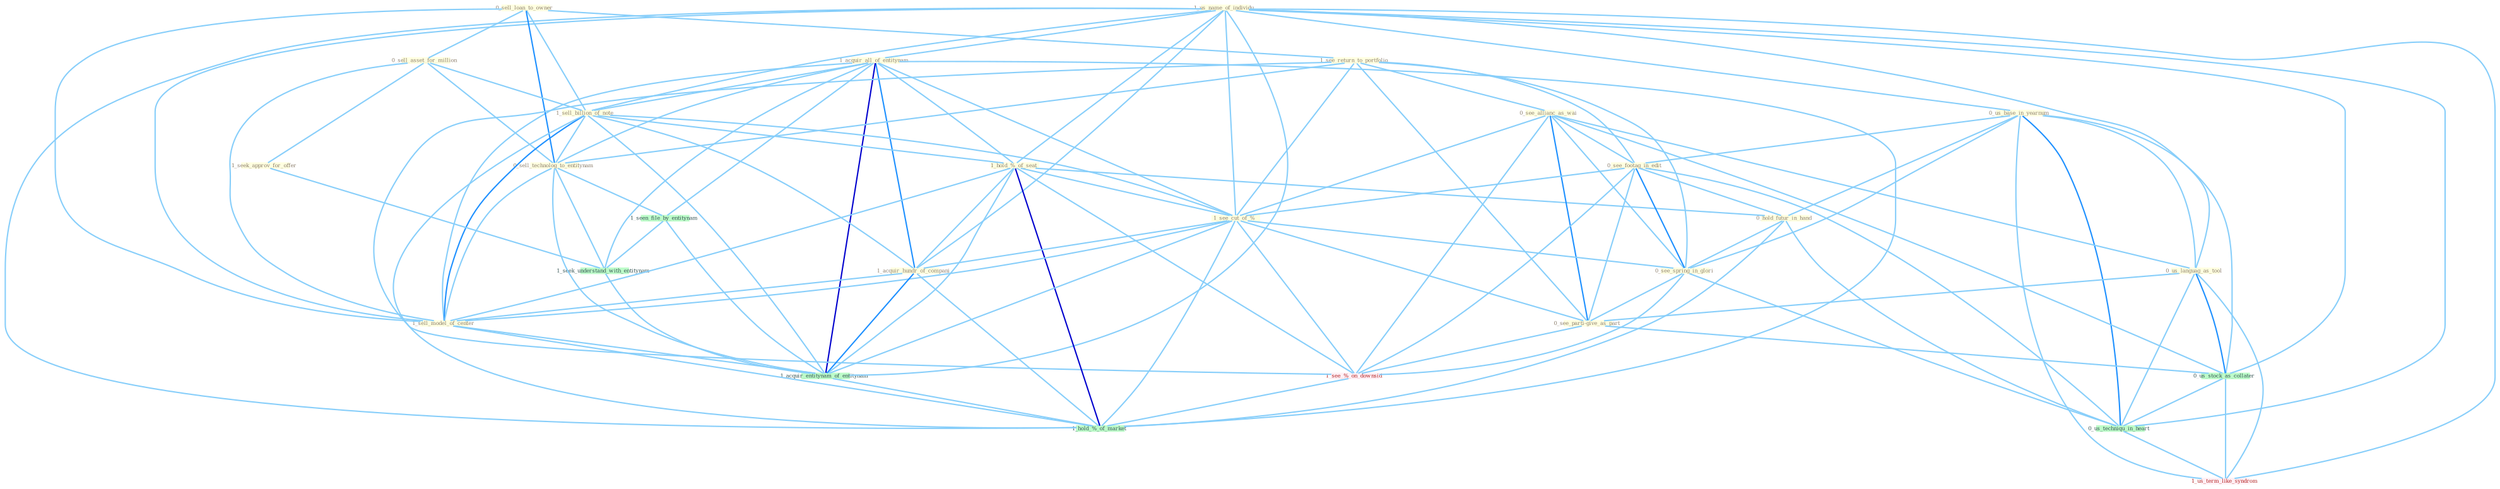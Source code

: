 Graph G{ 
    node
    [shape=polygon,style=filled,width=.5,height=.06,color="#BDFCC9",fixedsize=true,fontsize=4,
    fontcolor="#2f4f4f"];
    {node
    [color="#ffffe0", fontcolor="#8b7d6b"] "1_us_name_of_individu " "1_acquir_all_of_entitynam " "0_sell_loan_to_owner " "0_sell_asset_for_million " "1_sell_billion_of_note " "1_see_return_to_portfolio " "1_seek_approv_for_offer " "0_us_base_in_yearnum " "1_hold_%_of_seat " "0_see_allianc_as_wai " "0_see_footag_in_edit " "1_see_cut_of_% " "0_hold_futur_in_hand " "1_acquir_hundr_of_compani " "0_us_languag_as_tool " "0_see_spring_in_glori " "0_sell_technolog_to_entitynam " "1_sell_model_of_center " "0_see_parti-give_as_part "}
{node [color="#fff0f5", fontcolor="#b22222"] "1_see_%_on_downsid " "1_us_term_like_syndrom "}
edge [color="#B0E2FF"];

	"1_us_name_of_individu " -- "1_acquir_all_of_entitynam " [w="1", color="#87cefa" ];
	"1_us_name_of_individu " -- "1_sell_billion_of_note " [w="1", color="#87cefa" ];
	"1_us_name_of_individu " -- "0_us_base_in_yearnum " [w="1", color="#87cefa" ];
	"1_us_name_of_individu " -- "1_hold_%_of_seat " [w="1", color="#87cefa" ];
	"1_us_name_of_individu " -- "1_see_cut_of_% " [w="1", color="#87cefa" ];
	"1_us_name_of_individu " -- "1_acquir_hundr_of_compani " [w="1", color="#87cefa" ];
	"1_us_name_of_individu " -- "0_us_languag_as_tool " [w="1", color="#87cefa" ];
	"1_us_name_of_individu " -- "1_sell_model_of_center " [w="1", color="#87cefa" ];
	"1_us_name_of_individu " -- "0_us_stock_as_collater " [w="1", color="#87cefa" ];
	"1_us_name_of_individu " -- "1_acquir_entitynam_of_entitynam " [w="1", color="#87cefa" ];
	"1_us_name_of_individu " -- "0_us_techniqu_in_heart " [w="1", color="#87cefa" ];
	"1_us_name_of_individu " -- "1_us_term_like_syndrom " [w="1", color="#87cefa" ];
	"1_us_name_of_individu " -- "1_hold_%_of_market " [w="1", color="#87cefa" ];
	"1_acquir_all_of_entitynam " -- "1_sell_billion_of_note " [w="1", color="#87cefa" ];
	"1_acquir_all_of_entitynam " -- "1_hold_%_of_seat " [w="1", color="#87cefa" ];
	"1_acquir_all_of_entitynam " -- "1_see_cut_of_% " [w="1", color="#87cefa" ];
	"1_acquir_all_of_entitynam " -- "1_acquir_hundr_of_compani " [w="2", color="#1e90ff" , len=0.8];
	"1_acquir_all_of_entitynam " -- "0_sell_technolog_to_entitynam " [w="1", color="#87cefa" ];
	"1_acquir_all_of_entitynam " -- "1_sell_model_of_center " [w="1", color="#87cefa" ];
	"1_acquir_all_of_entitynam " -- "1_seen_file_by_entitynam " [w="1", color="#87cefa" ];
	"1_acquir_all_of_entitynam " -- "1_seek_understand_with_entitynam " [w="1", color="#87cefa" ];
	"1_acquir_all_of_entitynam " -- "1_acquir_entitynam_of_entitynam " [w="3", color="#0000cd" , len=0.6];
	"1_acquir_all_of_entitynam " -- "1_hold_%_of_market " [w="1", color="#87cefa" ];
	"0_sell_loan_to_owner " -- "0_sell_asset_for_million " [w="1", color="#87cefa" ];
	"0_sell_loan_to_owner " -- "1_sell_billion_of_note " [w="1", color="#87cefa" ];
	"0_sell_loan_to_owner " -- "1_see_return_to_portfolio " [w="1", color="#87cefa" ];
	"0_sell_loan_to_owner " -- "0_sell_technolog_to_entitynam " [w="2", color="#1e90ff" , len=0.8];
	"0_sell_loan_to_owner " -- "1_sell_model_of_center " [w="1", color="#87cefa" ];
	"0_sell_asset_for_million " -- "1_sell_billion_of_note " [w="1", color="#87cefa" ];
	"0_sell_asset_for_million " -- "1_seek_approv_for_offer " [w="1", color="#87cefa" ];
	"0_sell_asset_for_million " -- "0_sell_technolog_to_entitynam " [w="1", color="#87cefa" ];
	"0_sell_asset_for_million " -- "1_sell_model_of_center " [w="1", color="#87cefa" ];
	"1_sell_billion_of_note " -- "1_hold_%_of_seat " [w="1", color="#87cefa" ];
	"1_sell_billion_of_note " -- "1_see_cut_of_% " [w="1", color="#87cefa" ];
	"1_sell_billion_of_note " -- "1_acquir_hundr_of_compani " [w="1", color="#87cefa" ];
	"1_sell_billion_of_note " -- "0_sell_technolog_to_entitynam " [w="1", color="#87cefa" ];
	"1_sell_billion_of_note " -- "1_sell_model_of_center " [w="2", color="#1e90ff" , len=0.8];
	"1_sell_billion_of_note " -- "1_acquir_entitynam_of_entitynam " [w="1", color="#87cefa" ];
	"1_sell_billion_of_note " -- "1_hold_%_of_market " [w="1", color="#87cefa" ];
	"1_see_return_to_portfolio " -- "0_see_allianc_as_wai " [w="1", color="#87cefa" ];
	"1_see_return_to_portfolio " -- "0_see_footag_in_edit " [w="1", color="#87cefa" ];
	"1_see_return_to_portfolio " -- "1_see_cut_of_% " [w="1", color="#87cefa" ];
	"1_see_return_to_portfolio " -- "0_see_spring_in_glori " [w="1", color="#87cefa" ];
	"1_see_return_to_portfolio " -- "0_sell_technolog_to_entitynam " [w="1", color="#87cefa" ];
	"1_see_return_to_portfolio " -- "0_see_parti-give_as_part " [w="1", color="#87cefa" ];
	"1_see_return_to_portfolio " -- "1_see_%_on_downsid " [w="1", color="#87cefa" ];
	"1_seek_approv_for_offer " -- "1_seek_understand_with_entitynam " [w="1", color="#87cefa" ];
	"0_us_base_in_yearnum " -- "0_see_footag_in_edit " [w="1", color="#87cefa" ];
	"0_us_base_in_yearnum " -- "0_hold_futur_in_hand " [w="1", color="#87cefa" ];
	"0_us_base_in_yearnum " -- "0_us_languag_as_tool " [w="1", color="#87cefa" ];
	"0_us_base_in_yearnum " -- "0_see_spring_in_glori " [w="1", color="#87cefa" ];
	"0_us_base_in_yearnum " -- "0_us_stock_as_collater " [w="1", color="#87cefa" ];
	"0_us_base_in_yearnum " -- "0_us_techniqu_in_heart " [w="2", color="#1e90ff" , len=0.8];
	"0_us_base_in_yearnum " -- "1_us_term_like_syndrom " [w="1", color="#87cefa" ];
	"1_hold_%_of_seat " -- "1_see_cut_of_% " [w="1", color="#87cefa" ];
	"1_hold_%_of_seat " -- "0_hold_futur_in_hand " [w="1", color="#87cefa" ];
	"1_hold_%_of_seat " -- "1_acquir_hundr_of_compani " [w="1", color="#87cefa" ];
	"1_hold_%_of_seat " -- "1_sell_model_of_center " [w="1", color="#87cefa" ];
	"1_hold_%_of_seat " -- "1_acquir_entitynam_of_entitynam " [w="1", color="#87cefa" ];
	"1_hold_%_of_seat " -- "1_see_%_on_downsid " [w="1", color="#87cefa" ];
	"1_hold_%_of_seat " -- "1_hold_%_of_market " [w="3", color="#0000cd" , len=0.6];
	"0_see_allianc_as_wai " -- "0_see_footag_in_edit " [w="1", color="#87cefa" ];
	"0_see_allianc_as_wai " -- "1_see_cut_of_% " [w="1", color="#87cefa" ];
	"0_see_allianc_as_wai " -- "0_us_languag_as_tool " [w="1", color="#87cefa" ];
	"0_see_allianc_as_wai " -- "0_see_spring_in_glori " [w="1", color="#87cefa" ];
	"0_see_allianc_as_wai " -- "0_see_parti-give_as_part " [w="2", color="#1e90ff" , len=0.8];
	"0_see_allianc_as_wai " -- "0_us_stock_as_collater " [w="1", color="#87cefa" ];
	"0_see_allianc_as_wai " -- "1_see_%_on_downsid " [w="1", color="#87cefa" ];
	"0_see_footag_in_edit " -- "1_see_cut_of_% " [w="1", color="#87cefa" ];
	"0_see_footag_in_edit " -- "0_hold_futur_in_hand " [w="1", color="#87cefa" ];
	"0_see_footag_in_edit " -- "0_see_spring_in_glori " [w="2", color="#1e90ff" , len=0.8];
	"0_see_footag_in_edit " -- "0_see_parti-give_as_part " [w="1", color="#87cefa" ];
	"0_see_footag_in_edit " -- "0_us_techniqu_in_heart " [w="1", color="#87cefa" ];
	"0_see_footag_in_edit " -- "1_see_%_on_downsid " [w="1", color="#87cefa" ];
	"1_see_cut_of_% " -- "1_acquir_hundr_of_compani " [w="1", color="#87cefa" ];
	"1_see_cut_of_% " -- "0_see_spring_in_glori " [w="1", color="#87cefa" ];
	"1_see_cut_of_% " -- "1_sell_model_of_center " [w="1", color="#87cefa" ];
	"1_see_cut_of_% " -- "0_see_parti-give_as_part " [w="1", color="#87cefa" ];
	"1_see_cut_of_% " -- "1_acquir_entitynam_of_entitynam " [w="1", color="#87cefa" ];
	"1_see_cut_of_% " -- "1_see_%_on_downsid " [w="1", color="#87cefa" ];
	"1_see_cut_of_% " -- "1_hold_%_of_market " [w="1", color="#87cefa" ];
	"0_hold_futur_in_hand " -- "0_see_spring_in_glori " [w="1", color="#87cefa" ];
	"0_hold_futur_in_hand " -- "0_us_techniqu_in_heart " [w="1", color="#87cefa" ];
	"0_hold_futur_in_hand " -- "1_hold_%_of_market " [w="1", color="#87cefa" ];
	"1_acquir_hundr_of_compani " -- "1_sell_model_of_center " [w="1", color="#87cefa" ];
	"1_acquir_hundr_of_compani " -- "1_acquir_entitynam_of_entitynam " [w="2", color="#1e90ff" , len=0.8];
	"1_acquir_hundr_of_compani " -- "1_hold_%_of_market " [w="1", color="#87cefa" ];
	"0_us_languag_as_tool " -- "0_see_parti-give_as_part " [w="1", color="#87cefa" ];
	"0_us_languag_as_tool " -- "0_us_stock_as_collater " [w="2", color="#1e90ff" , len=0.8];
	"0_us_languag_as_tool " -- "0_us_techniqu_in_heart " [w="1", color="#87cefa" ];
	"0_us_languag_as_tool " -- "1_us_term_like_syndrom " [w="1", color="#87cefa" ];
	"0_see_spring_in_glori " -- "0_see_parti-give_as_part " [w="1", color="#87cefa" ];
	"0_see_spring_in_glori " -- "0_us_techniqu_in_heart " [w="1", color="#87cefa" ];
	"0_see_spring_in_glori " -- "1_see_%_on_downsid " [w="1", color="#87cefa" ];
	"0_sell_technolog_to_entitynam " -- "1_sell_model_of_center " [w="1", color="#87cefa" ];
	"0_sell_technolog_to_entitynam " -- "1_seen_file_by_entitynam " [w="1", color="#87cefa" ];
	"0_sell_technolog_to_entitynam " -- "1_seek_understand_with_entitynam " [w="1", color="#87cefa" ];
	"0_sell_technolog_to_entitynam " -- "1_acquir_entitynam_of_entitynam " [w="1", color="#87cefa" ];
	"1_sell_model_of_center " -- "1_acquir_entitynam_of_entitynam " [w="1", color="#87cefa" ];
	"1_sell_model_of_center " -- "1_hold_%_of_market " [w="1", color="#87cefa" ];
	"0_see_parti-give_as_part " -- "0_us_stock_as_collater " [w="1", color="#87cefa" ];
	"0_see_parti-give_as_part " -- "1_see_%_on_downsid " [w="1", color="#87cefa" ];
	"1_seen_file_by_entitynam " -- "1_seek_understand_with_entitynam " [w="1", color="#87cefa" ];
	"1_seen_file_by_entitynam " -- "1_acquir_entitynam_of_entitynam " [w="1", color="#87cefa" ];
	"0_us_stock_as_collater " -- "0_us_techniqu_in_heart " [w="1", color="#87cefa" ];
	"0_us_stock_as_collater " -- "1_us_term_like_syndrom " [w="1", color="#87cefa" ];
	"1_seek_understand_with_entitynam " -- "1_acquir_entitynam_of_entitynam " [w="1", color="#87cefa" ];
	"1_acquir_entitynam_of_entitynam " -- "1_hold_%_of_market " [w="1", color="#87cefa" ];
	"0_us_techniqu_in_heart " -- "1_us_term_like_syndrom " [w="1", color="#87cefa" ];
	"1_see_%_on_downsid " -- "1_hold_%_of_market " [w="1", color="#87cefa" ];
}
